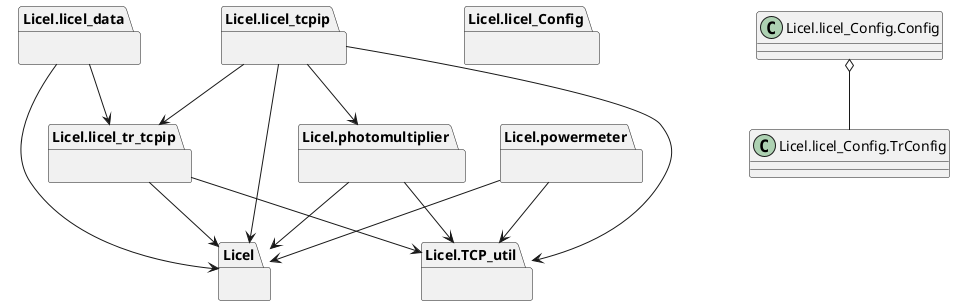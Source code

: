 @startuml packages
set namespaceSeparator none
package "Licel" as Licel {
}
package "Licel.TCP_util" as Licel.TCP_util {
}
package "Licel.licel_Config" as Licel.licel_Config {
}
package "Licel.licel_data" as Licel.licel_data {
}
package "Licel.licel_tcpip" as Licel.licel_tcpip {
}
package "Licel.licel_tr_tcpip" as Licel.licel_tr_tcpip {
}
package "Licel.photomultiplier" as Licel.photomultiplier {
}
package "Licel.powermeter" as Licel.powermeter {
}
Licel.licel_data --> Licel
Licel.licel_data --> Licel.licel_tr_tcpip
Licel.licel_tcpip --> Licel
Licel.licel_tcpip --> Licel.TCP_util
Licel.licel_tcpip --> Licel.licel_tr_tcpip
Licel.licel_tcpip --> Licel.photomultiplier
Licel.licel_tr_tcpip --> Licel
Licel.licel_tr_tcpip --> Licel.TCP_util
Licel.photomultiplier --> Licel
Licel.photomultiplier --> Licel.TCP_util
Licel.powermeter --> Licel
Licel.powermeter --> Licel.TCP_util
Licel.licel_Config.Config o-- Licel.licel_Config.TrConfig 

@enduml
